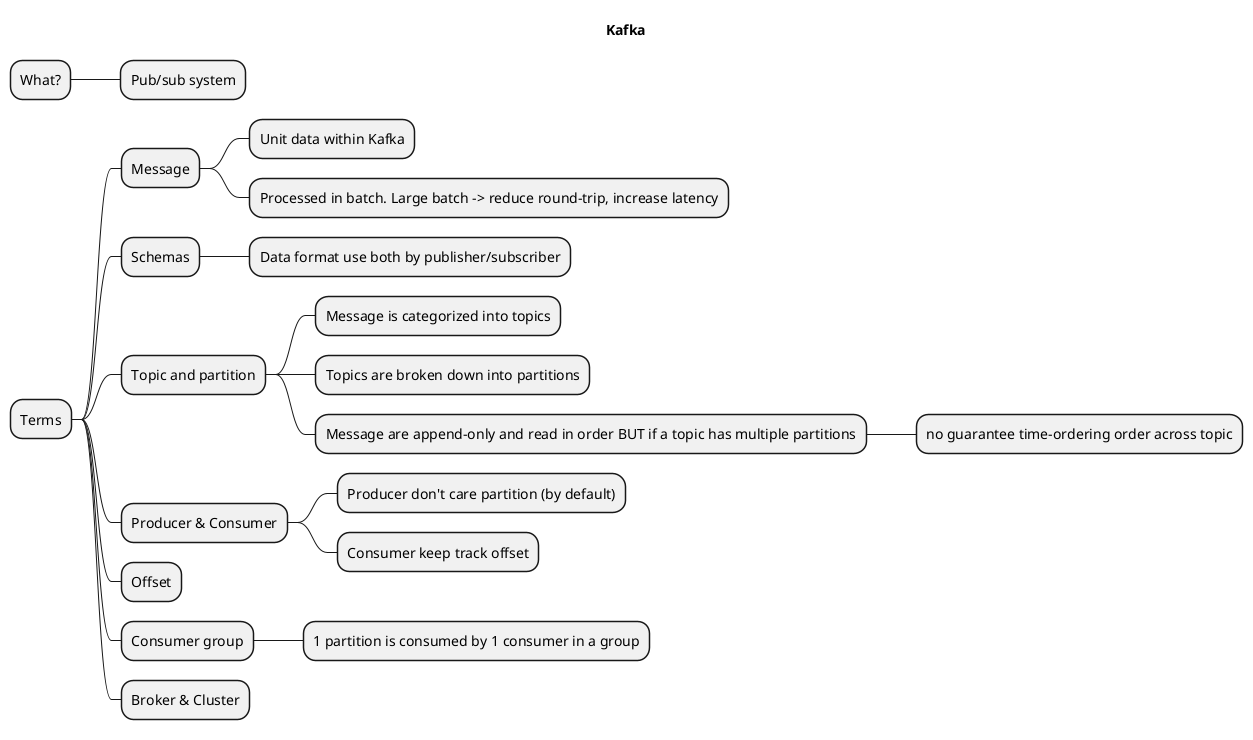 @startmindmap
'https://plantuml.com/mindmap-diagram

title Kafka

* What?

** Pub/sub system

* Terms

** Message
*** Unit data within Kafka
*** Processed in batch. Large batch -> reduce round-trip, increase latency

** Schemas
*** Data format use both by publisher/subscriber

** Topic and partition

*** Message is categorized into topics
*** Topics are broken down into partitions
*** Message are append-only and read in order BUT if a topic has multiple partitions
**** no guarantee time-ordering order across topic

** Producer & Consumer
*** Producer don't care partition (by default)
*** Consumer keep track offset

** Offset

** Consumer group
*** 1 partition is consumed by 1 consumer in a group

** Broker & Cluster


@endmindmap
